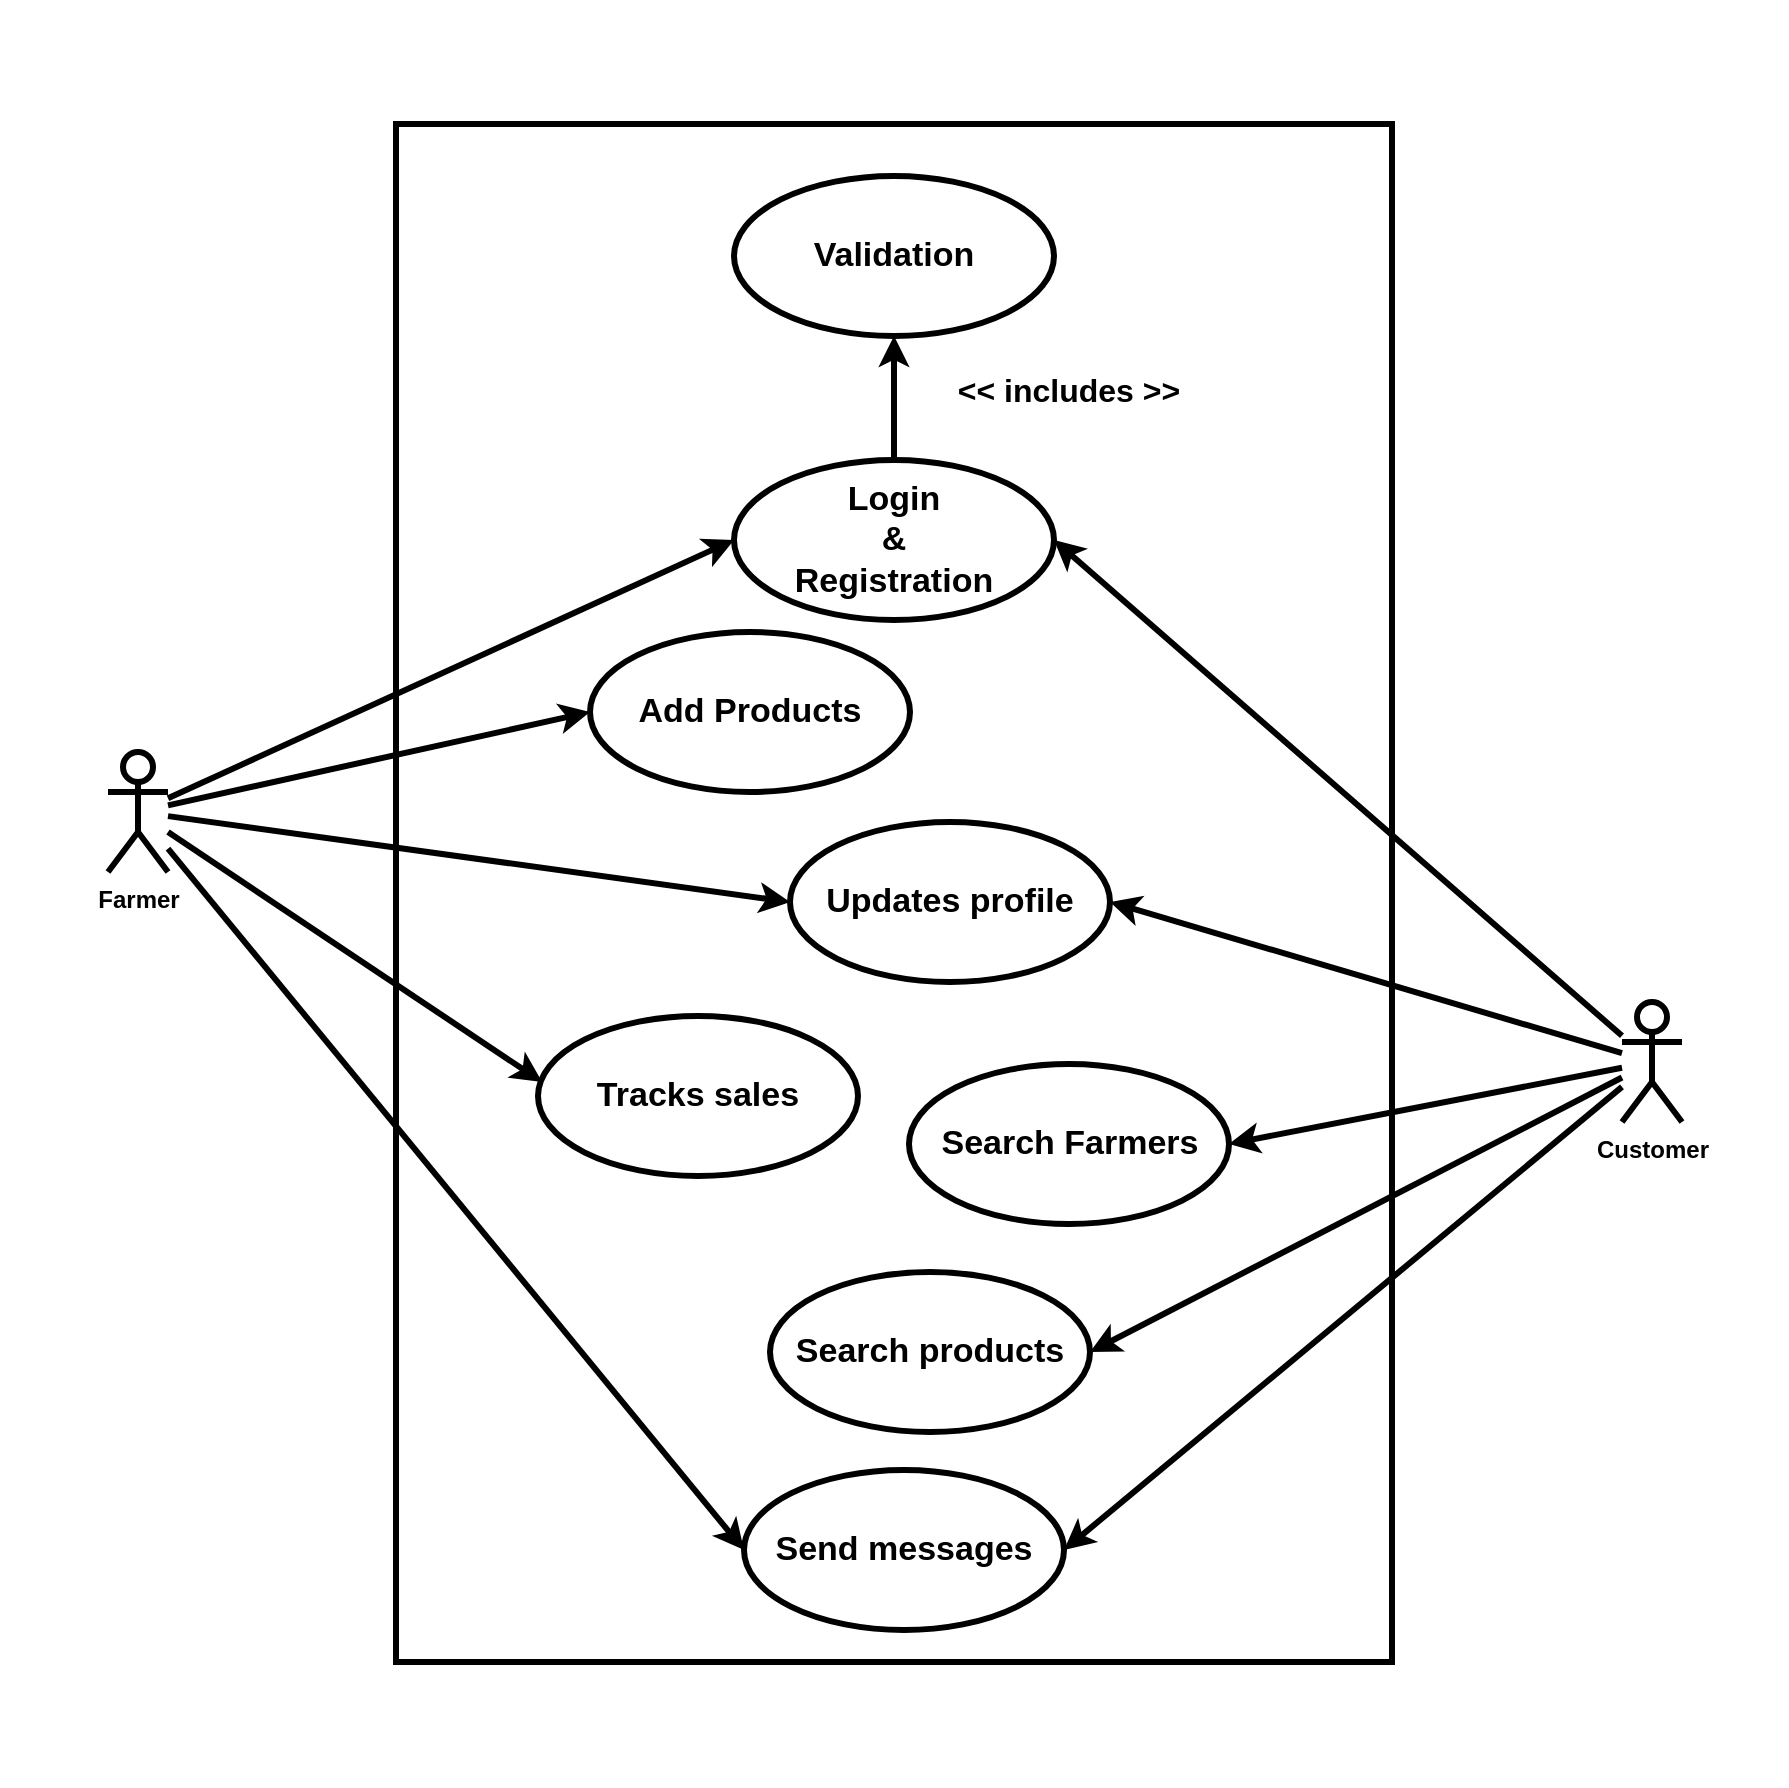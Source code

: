 <mxfile>
    <diagram id="UE4ciwYyi7RGwAq1MsvH" name="Use case">
        <mxGraphModel dx="836" dy="1317" grid="0" gridSize="10" guides="1" tooltips="1" connect="1" arrows="1" fold="1" page="1" pageScale="1" pageWidth="1100" pageHeight="850" background="#ffffff" math="0" shadow="0">
            <root>
                <mxCell id="0"/>
                <mxCell id="1" parent="0"/>
                <mxCell id="33" value="" style="rounded=0;whiteSpace=wrap;html=1;strokeColor=#000000;strokeWidth=3;fontFamily=Tahoma;fontSize=17;fontColor=#000000;fillColor=none;gradientColor=default;" parent="1" vertex="1">
                    <mxGeometry x="293" y="36" width="498" height="769" as="geometry"/>
                </mxCell>
                <mxCell id="9" style="edgeStyle=none;html=1;entryX=0;entryY=0.5;entryDx=0;entryDy=0;strokeColor=#000000;strokeWidth=3;fontFamily=Tahoma;fontSize=17;fontColor=#000000;" parent="1" source="2" target="5" edge="1">
                    <mxGeometry relative="1" as="geometry"/>
                </mxCell>
                <mxCell id="10" style="edgeStyle=none;html=1;entryX=0;entryY=0.5;entryDx=0;entryDy=0;strokeColor=#000000;strokeWidth=3;fontFamily=Tahoma;fontSize=17;fontColor=#000000;" parent="1" source="2" target="6" edge="1">
                    <mxGeometry relative="1" as="geometry"/>
                </mxCell>
                <mxCell id="11" style="edgeStyle=none;html=1;entryX=0.013;entryY=0.413;entryDx=0;entryDy=0;entryPerimeter=0;strokeColor=#000000;strokeWidth=3;fontFamily=Tahoma;fontSize=17;fontColor=#000000;" parent="1" source="2" target="7" edge="1">
                    <mxGeometry relative="1" as="geometry"/>
                </mxCell>
                <mxCell id="14" style="edgeStyle=none;html=1;entryX=0;entryY=0.5;entryDx=0;entryDy=0;strokeColor=#000000;strokeWidth=3;fontFamily=Tahoma;fontSize=17;fontColor=#000000;" parent="1" source="2" target="4" edge="1">
                    <mxGeometry relative="1" as="geometry"/>
                </mxCell>
                <mxCell id="30" style="edgeStyle=none;html=1;entryX=0;entryY=0.5;entryDx=0;entryDy=0;strokeColor=#000000;strokeWidth=3;fontFamily=Tahoma;fontSize=17;fontColor=#000000;" parent="1" source="2" target="29" edge="1">
                    <mxGeometry relative="1" as="geometry"/>
                </mxCell>
                <mxCell id="2" value="&lt;b&gt;&lt;font color=&quot;#000000&quot;&gt;Farmer&lt;/font&gt;&lt;/b&gt;" style="shape=umlActor;verticalLabelPosition=bottom;verticalAlign=top;html=1;outlineConnect=0;strokeColor=#000000;strokeWidth=3;" parent="1" vertex="1">
                    <mxGeometry x="149" y="350" width="30" height="60" as="geometry"/>
                </mxCell>
                <mxCell id="18" style="edgeStyle=none;html=1;strokeColor=#000000;strokeWidth=3;fontFamily=Tahoma;fontSize=17;fontColor=#000000;" parent="1" source="4" target="17" edge="1">
                    <mxGeometry relative="1" as="geometry"/>
                </mxCell>
                <mxCell id="4" value="&lt;b&gt;&lt;font style=&quot;font-size: 17px;&quot;&gt;Login&lt;br&gt;&amp;amp; &lt;br&gt;Registration&lt;/font&gt;&lt;/b&gt;" style="ellipse;whiteSpace=wrap;html=1;strokeColor=#000000;strokeWidth=3;fontSize=16;fontColor=#000000;fillColor=#FFFFFF;" parent="1" vertex="1">
                    <mxGeometry x="462" y="204" width="160" height="80" as="geometry"/>
                </mxCell>
                <mxCell id="5" value="&lt;span style=&quot;font-size: 17px;&quot;&gt;&lt;b&gt;Add Products&lt;/b&gt;&lt;/span&gt;" style="ellipse;whiteSpace=wrap;html=1;strokeColor=#000000;strokeWidth=3;fontSize=16;fontColor=#000000;fillColor=#FFFFFF;" parent="1" vertex="1">
                    <mxGeometry x="390" y="290" width="160" height="80" as="geometry"/>
                </mxCell>
                <mxCell id="6" value="&lt;span style=&quot;font-size: 17px;&quot;&gt;&lt;b&gt;Updates profile&lt;/b&gt;&lt;/span&gt;" style="ellipse;whiteSpace=wrap;html=1;strokeColor=#000000;strokeWidth=3;fontSize=16;fontColor=#000000;fillColor=#FFFFFF;" parent="1" vertex="1">
                    <mxGeometry x="490" y="385" width="160" height="80" as="geometry"/>
                </mxCell>
                <mxCell id="7" value="&lt;span style=&quot;font-size: 17px;&quot;&gt;&lt;b&gt;Tracks sales&lt;/b&gt;&lt;/span&gt;" style="ellipse;whiteSpace=wrap;html=1;strokeColor=#000000;strokeWidth=3;fontSize=16;fontColor=#000000;fillColor=#FFFFFF;" parent="1" vertex="1">
                    <mxGeometry x="364" y="482" width="160" height="80" as="geometry"/>
                </mxCell>
                <mxCell id="16" style="edgeStyle=none;html=1;entryX=1;entryY=0.5;entryDx=0;entryDy=0;strokeColor=#000000;strokeWidth=3;fontFamily=Tahoma;fontSize=17;fontColor=#000000;" parent="1" source="15" target="4" edge="1">
                    <mxGeometry relative="1" as="geometry"/>
                </mxCell>
                <mxCell id="23" style="edgeStyle=none;html=1;entryX=1;entryY=0.5;entryDx=0;entryDy=0;strokeColor=#000000;strokeWidth=3;fontFamily=Tahoma;fontSize=17;fontColor=#000000;" parent="1" source="15" target="6" edge="1">
                    <mxGeometry relative="1" as="geometry"/>
                </mxCell>
                <mxCell id="25" style="edgeStyle=none;html=1;entryX=1;entryY=0.5;entryDx=0;entryDy=0;strokeColor=#000000;strokeWidth=3;fontFamily=Tahoma;fontSize=17;fontColor=#000000;" parent="1" source="15" target="24" edge="1">
                    <mxGeometry relative="1" as="geometry"/>
                </mxCell>
                <mxCell id="27" style="edgeStyle=none;html=1;strokeColor=#000000;strokeWidth=3;fontFamily=Tahoma;fontSize=17;fontColor=#000000;entryX=1;entryY=0.5;entryDx=0;entryDy=0;" parent="1" source="15" target="26" edge="1">
                    <mxGeometry relative="1" as="geometry"/>
                </mxCell>
                <mxCell id="31" style="edgeStyle=none;html=1;entryX=1;entryY=0.5;entryDx=0;entryDy=0;strokeColor=#000000;strokeWidth=3;fontFamily=Tahoma;fontSize=17;fontColor=#000000;" parent="1" source="15" target="29" edge="1">
                    <mxGeometry relative="1" as="geometry"/>
                </mxCell>
                <mxCell id="15" value="&lt;b&gt;&lt;font color=&quot;#000000&quot;&gt;Customer&lt;/font&gt;&lt;/b&gt;" style="shape=umlActor;verticalLabelPosition=bottom;verticalAlign=top;html=1;outlineConnect=0;strokeColor=#000000;strokeWidth=3;" parent="1" vertex="1">
                    <mxGeometry x="906" y="475" width="30" height="60" as="geometry"/>
                </mxCell>
                <mxCell id="17" value="&lt;span style=&quot;font-size: 17px;&quot;&gt;&lt;b&gt;Validation&lt;/b&gt;&lt;/span&gt;" style="ellipse;whiteSpace=wrap;html=1;strokeColor=#000000;strokeWidth=3;fontSize=16;fontColor=#000000;fillColor=#FFFFFF;" parent="1" vertex="1">
                    <mxGeometry x="462" y="62" width="160" height="80" as="geometry"/>
                </mxCell>
                <mxCell id="20" value="&lt;font color=&quot;#000000&quot;&gt;&lt;span style=&quot;font-size: 16px;&quot;&gt;&lt;b&gt;&amp;lt;&amp;lt; includes &amp;gt;&amp;gt;&lt;/b&gt;&lt;/span&gt;&lt;/font&gt;" style="text;html=1;strokeColor=none;fillColor=none;align=center;verticalAlign=middle;whiteSpace=wrap;rounded=0;strokeWidth=3;" parent="1" vertex="1">
                    <mxGeometry x="567" y="154" width="125" height="30" as="geometry"/>
                </mxCell>
                <mxCell id="24" value="&lt;span style=&quot;font-size: 17px;&quot;&gt;&lt;b&gt;Search products&lt;/b&gt;&lt;/span&gt;" style="ellipse;whiteSpace=wrap;html=1;strokeColor=#000000;strokeWidth=3;fontSize=16;fontColor=#000000;fillColor=#FFFFFF;" parent="1" vertex="1">
                    <mxGeometry x="480" y="610" width="160" height="80" as="geometry"/>
                </mxCell>
                <mxCell id="26" value="&lt;span style=&quot;font-size: 17px;&quot;&gt;&lt;b&gt;Search Farmers&lt;/b&gt;&lt;/span&gt;" style="ellipse;whiteSpace=wrap;html=1;strokeColor=#000000;strokeWidth=3;fontSize=16;fontColor=#000000;fillColor=#FFFFFF;" parent="1" vertex="1">
                    <mxGeometry x="549.5" y="506" width="160" height="80" as="geometry"/>
                </mxCell>
                <mxCell id="29" value="&lt;span style=&quot;font-size: 17px;&quot;&gt;&lt;b&gt;Send messages&lt;/b&gt;&lt;/span&gt;" style="ellipse;whiteSpace=wrap;html=1;strokeColor=#000000;strokeWidth=3;fontSize=16;fontColor=#000000;fillColor=#FFFFFF;" parent="1" vertex="1">
                    <mxGeometry x="467" y="709" width="160" height="80" as="geometry"/>
                </mxCell>
                <mxCell id="34" value="" style="whiteSpace=wrap;html=1;aspect=fixed;fillColor=none;strokeColor=none;" parent="1" vertex="1">
                    <mxGeometry x="95.5" y="-26" width="893" height="893" as="geometry"/>
                </mxCell>
            </root>
        </mxGraphModel>
    </diagram>
    <diagram id="tGd_s-CNzjDmW67vISJv" name="Deployment ">
        <mxGraphModel dx="1936" dy="1317" grid="0" gridSize="10" guides="1" tooltips="1" connect="1" arrows="1" fold="1" page="1" pageScale="1" pageWidth="1100" pageHeight="850" background="#ffffff" math="0" shadow="0">
            <root>
                <mxCell id="0"/>
                <mxCell id="1" parent="0"/>
                <mxCell id="FaZExjSCR9z9La09tVvi-2" value="&lt;font style=&quot;font-size: 18px;&quot;&gt;&lt;b&gt;Database Server&lt;/b&gt;&lt;/font&gt;" style="shape=cube;whiteSpace=wrap;html=1;boundedLbl=1;backgroundOutline=1;darkOpacity=0.05;darkOpacity2=0.1;strokeColor=#000000;strokeWidth=3;fontFamily=Tahoma;fontSize=17;fontColor=#000000;fillColor=none;gradientColor=default;flipV=0;flipH=1;" parent="1" vertex="1">
                    <mxGeometry x="46" y="302" width="154" height="135" as="geometry"/>
                </mxCell>
                <mxCell id="FaZExjSCR9z9La09tVvi-4" value="&lt;b&gt;&lt;font style=&quot;font-size: 19px;&quot;&gt;Mongodb Server&lt;/font&gt;&lt;/b&gt;" style="text;html=1;strokeColor=none;fillColor=none;align=center;verticalAlign=middle;whiteSpace=wrap;rounded=0;strokeWidth=3;fontFamily=Tahoma;fontSize=18;fontColor=#000000;" parent="1" vertex="1">
                    <mxGeometry x="48" y="448" width="136" height="60" as="geometry"/>
                </mxCell>
                <mxCell id="FaZExjSCR9z9La09tVvi-5" value="&lt;font style=&quot;font-size: 18px;&quot;&gt;&lt;b&gt;Application server&lt;/b&gt;&lt;/font&gt;" style="shape=cube;whiteSpace=wrap;html=1;boundedLbl=1;backgroundOutline=1;darkOpacity=0.05;darkOpacity2=0.1;strokeColor=#000000;strokeWidth=3;fontFamily=Tahoma;fontSize=17;fontColor=#000000;fillColor=none;gradientColor=default;flipV=0;flipH=1;" parent="1" vertex="1">
                    <mxGeometry x="380" y="282" width="154" height="136" as="geometry"/>
                </mxCell>
                <mxCell id="FaZExjSCR9z9La09tVvi-6" value="&lt;b&gt;&lt;font style=&quot;font-size: 19px;&quot;&gt;App.py&lt;/font&gt;&lt;/b&gt;" style="text;html=1;strokeColor=none;fillColor=none;align=center;verticalAlign=middle;whiteSpace=wrap;rounded=0;strokeWidth=3;fontFamily=Tahoma;fontSize=18;fontColor=#000000;" parent="1" vertex="1">
                    <mxGeometry x="384" y="430" width="136" height="60" as="geometry"/>
                </mxCell>
                <mxCell id="FaZExjSCR9z9La09tVvi-7" value="&lt;font style=&quot;font-size: 18px;&quot;&gt;&lt;b&gt;Farmer 1&lt;/b&gt;&lt;/font&gt;" style="shape=cube;whiteSpace=wrap;html=1;boundedLbl=1;backgroundOutline=1;darkOpacity=0.05;darkOpacity2=0.1;strokeColor=#000000;strokeWidth=3;fontFamily=Tahoma;fontSize=17;fontColor=#000000;fillColor=none;gradientColor=default;flipV=0;flipH=1;" parent="1" vertex="1">
                    <mxGeometry x="840" y="47" width="154" height="136" as="geometry"/>
                </mxCell>
                <mxCell id="FaZExjSCR9z9La09tVvi-8" value="&lt;font style=&quot;font-size: 18px;&quot;&gt;&lt;b&gt;Farmer 2&lt;/b&gt;&lt;/font&gt;" style="shape=cube;whiteSpace=wrap;html=1;boundedLbl=1;backgroundOutline=1;darkOpacity=0.05;darkOpacity2=0.1;strokeColor=#000000;strokeWidth=3;fontFamily=Tahoma;fontSize=17;fontColor=#000000;fillColor=none;gradientColor=default;flipV=0;flipH=1;" parent="1" vertex="1">
                    <mxGeometry x="904" y="340" width="154" height="136" as="geometry"/>
                </mxCell>
                <mxCell id="FaZExjSCR9z9La09tVvi-9" value="&lt;font style=&quot;font-size: 18px;&quot;&gt;&lt;b&gt;Customer 1&lt;/b&gt;&lt;/font&gt;" style="shape=cube;whiteSpace=wrap;html=1;boundedLbl=1;backgroundOutline=1;darkOpacity=0.05;darkOpacity2=0.1;strokeColor=#000000;strokeWidth=3;fontFamily=Tahoma;fontSize=17;fontColor=#000000;fillColor=none;gradientColor=default;flipV=0;flipH=1;" parent="1" vertex="1">
                    <mxGeometry x="894" y="200" width="154" height="136" as="geometry"/>
                </mxCell>
                <mxCell id="FaZExjSCR9z9La09tVvi-10" value="&lt;font style=&quot;font-size: 18px;&quot;&gt;&lt;b&gt;Customer 2&lt;/b&gt;&lt;/font&gt;" style="shape=cube;whiteSpace=wrap;html=1;boundedLbl=1;backgroundOutline=1;darkOpacity=0.05;darkOpacity2=0.1;strokeColor=#000000;strokeWidth=3;fontFamily=Tahoma;fontSize=17;fontColor=#000000;fillColor=none;gradientColor=default;flipV=0;flipH=1;" parent="1" vertex="1">
                    <mxGeometry x="869" y="525" width="154" height="136" as="geometry"/>
                </mxCell>
                <mxCell id="FaZExjSCR9z9La09tVvi-11" value="" style="endArrow=none;html=1;strokeColor=#000000;strokeWidth=3;fontFamily=Tahoma;fontSize=19;fontColor=#000000;entryX=0;entryY=0;entryDx=154;entryDy=78;entryPerimeter=0;exitX=0;exitY=0;exitDx=0;exitDy=58;exitPerimeter=0;" parent="1" source="FaZExjSCR9z9La09tVvi-5" target="FaZExjSCR9z9La09tVvi-7" edge="1">
                    <mxGeometry width="50" height="50" relative="1" as="geometry">
                        <mxPoint x="491" y="248" as="sourcePoint"/>
                        <mxPoint x="541" y="198" as="targetPoint"/>
                    </mxGeometry>
                </mxCell>
                <mxCell id="FaZExjSCR9z9La09tVvi-12" value="" style="endArrow=none;html=1;strokeColor=#000000;strokeWidth=3;fontFamily=Tahoma;fontSize=19;fontColor=#000000;entryX=0;entryY=0;entryDx=154;entryDy=78;entryPerimeter=0;exitX=-0.01;exitY=0.472;exitDx=0;exitDy=0;exitPerimeter=0;" parent="1" source="FaZExjSCR9z9La09tVvi-5" target="FaZExjSCR9z9La09tVvi-9" edge="1">
                    <mxGeometry width="50" height="50" relative="1" as="geometry">
                        <mxPoint x="540" y="369" as="sourcePoint"/>
                        <mxPoint x="653" y="158" as="targetPoint"/>
                    </mxGeometry>
                </mxCell>
                <mxCell id="FaZExjSCR9z9La09tVvi-13" value="" style="endArrow=none;html=1;strokeColor=#000000;strokeWidth=3;fontFamily=Tahoma;fontSize=19;fontColor=#000000;exitX=0.005;exitY=0.671;exitDx=0;exitDy=0;exitPerimeter=0;entryX=0;entryY=0;entryDx=154;entryDy=78;entryPerimeter=0;" parent="1" source="FaZExjSCR9z9La09tVvi-5" target="FaZExjSCR9z9La09tVvi-8" edge="1">
                    <mxGeometry width="50" height="50" relative="1" as="geometry">
                        <mxPoint x="554" y="379" as="sourcePoint"/>
                        <mxPoint x="713" y="374" as="targetPoint"/>
                    </mxGeometry>
                </mxCell>
                <mxCell id="FaZExjSCR9z9La09tVvi-14" value="" style="endArrow=none;html=1;strokeColor=#000000;strokeWidth=3;fontFamily=Tahoma;fontSize=19;fontColor=#000000;entryX=0;entryY=0;entryDx=154;entryDy=78;entryPerimeter=0;exitX=0;exitY=0.747;exitDx=0;exitDy=0;exitPerimeter=0;" parent="1" source="FaZExjSCR9z9La09tVvi-5" target="FaZExjSCR9z9La09tVvi-10" edge="1">
                    <mxGeometry width="50" height="50" relative="1" as="geometry">
                        <mxPoint x="564" y="389" as="sourcePoint"/>
                        <mxPoint x="721" y="482" as="targetPoint"/>
                    </mxGeometry>
                </mxCell>
                <mxCell id="FaZExjSCR9z9La09tVvi-15" value="" style="endArrow=none;html=1;strokeColor=#000000;strokeWidth=3;fontFamily=Tahoma;fontSize=19;fontColor=#000000;exitX=0;exitY=0;exitDx=154;exitDy=78;exitPerimeter=0;entryX=0;entryY=0;entryDx=0;entryDy=57.5;entryPerimeter=0;" parent="1" source="FaZExjSCR9z9La09tVvi-5" target="FaZExjSCR9z9La09tVvi-2" edge="1">
                    <mxGeometry width="50" height="50" relative="1" as="geometry">
                        <mxPoint x="370" y="385" as="sourcePoint"/>
                        <mxPoint x="204" y="372" as="targetPoint"/>
                    </mxGeometry>
                </mxCell>
                <mxCell id="FaZExjSCR9z9La09tVvi-17" value="&lt;b&gt;&lt;font style=&quot;font-size: 19px;&quot;&gt;&amp;lt;&amp;lt; Private Network &amp;gt;&amp;gt;&lt;/font&gt;&lt;/b&gt;" style="text;html=1;strokeColor=none;fillColor=none;align=center;verticalAlign=middle;whiteSpace=wrap;rounded=0;strokeWidth=3;fontFamily=Tahoma;fontSize=18;fontColor=#000000;" parent="1" vertex="1">
                    <mxGeometry x="686" y="459" width="264" height="60" as="geometry"/>
                </mxCell>
                <mxCell id="FaZExjSCR9z9La09tVvi-19" value="&lt;b&gt;&lt;font style=&quot;font-size: 19px;&quot;&gt;&amp;lt;&amp;lt; Private Network &amp;gt;&amp;gt;&lt;/font&gt;&lt;/b&gt;" style="text;html=1;strokeColor=none;fillColor=none;align=center;verticalAlign=middle;whiteSpace=wrap;rounded=0;strokeWidth=3;fontFamily=Tahoma;fontSize=18;fontColor=#000000;" parent="1" vertex="1">
                    <mxGeometry x="630" y="336" width="264" height="60" as="geometry"/>
                </mxCell>
                <mxCell id="FaZExjSCR9z9La09tVvi-20" value="&lt;b&gt;&lt;font style=&quot;font-size: 19px;&quot;&gt;&amp;lt;&amp;lt; Private Network &amp;gt;&amp;gt;&lt;/font&gt;&lt;/b&gt;" style="text;html=1;strokeColor=none;fillColor=none;align=center;verticalAlign=middle;whiteSpace=wrap;rounded=0;strokeWidth=3;fontFamily=Tahoma;fontSize=18;fontColor=#000000;" parent="1" vertex="1">
                    <mxGeometry x="518" y="129" width="264" height="60" as="geometry"/>
                </mxCell>
                <mxCell id="FaZExjSCR9z9La09tVvi-21" value="&lt;b&gt;&lt;font style=&quot;font-size: 19px;&quot;&gt;&amp;lt;&amp;lt; Private Network &amp;gt;&amp;gt;&lt;/font&gt;&lt;/b&gt;" style="text;html=1;strokeColor=none;fillColor=none;align=center;verticalAlign=middle;whiteSpace=wrap;rounded=0;strokeWidth=3;fontFamily=Tahoma;fontSize=18;fontColor=#000000;" parent="1" vertex="1">
                    <mxGeometry x="626" y="240" width="264" height="60" as="geometry"/>
                </mxCell>
                <mxCell id="FaZExjSCR9z9La09tVvi-22" value="&lt;b&gt;&lt;font style=&quot;font-size: 19px;&quot;&gt;&amp;lt;&amp;lt; LAN &amp;gt;&amp;gt;&lt;/font&gt;&lt;/b&gt;" style="text;html=1;strokeColor=none;fillColor=none;align=center;verticalAlign=middle;whiteSpace=wrap;rounded=0;strokeWidth=3;fontFamily=Tahoma;fontSize=18;fontColor=#000000;" parent="1" vertex="1">
                    <mxGeometry x="158" y="312" width="264" height="60" as="geometry"/>
                </mxCell>
                <mxCell id="Caj7tVh6sIAPYbXNUAtE-2" value="" style="rounded=0;whiteSpace=wrap;html=1;strokeColor=none;fillColor=none;" parent="1" vertex="1">
                    <mxGeometry x="-1081" y="-433" width="1152" height="720" as="geometry"/>
                </mxCell>
            </root>
        </mxGraphModel>
    </diagram>
</mxfile>